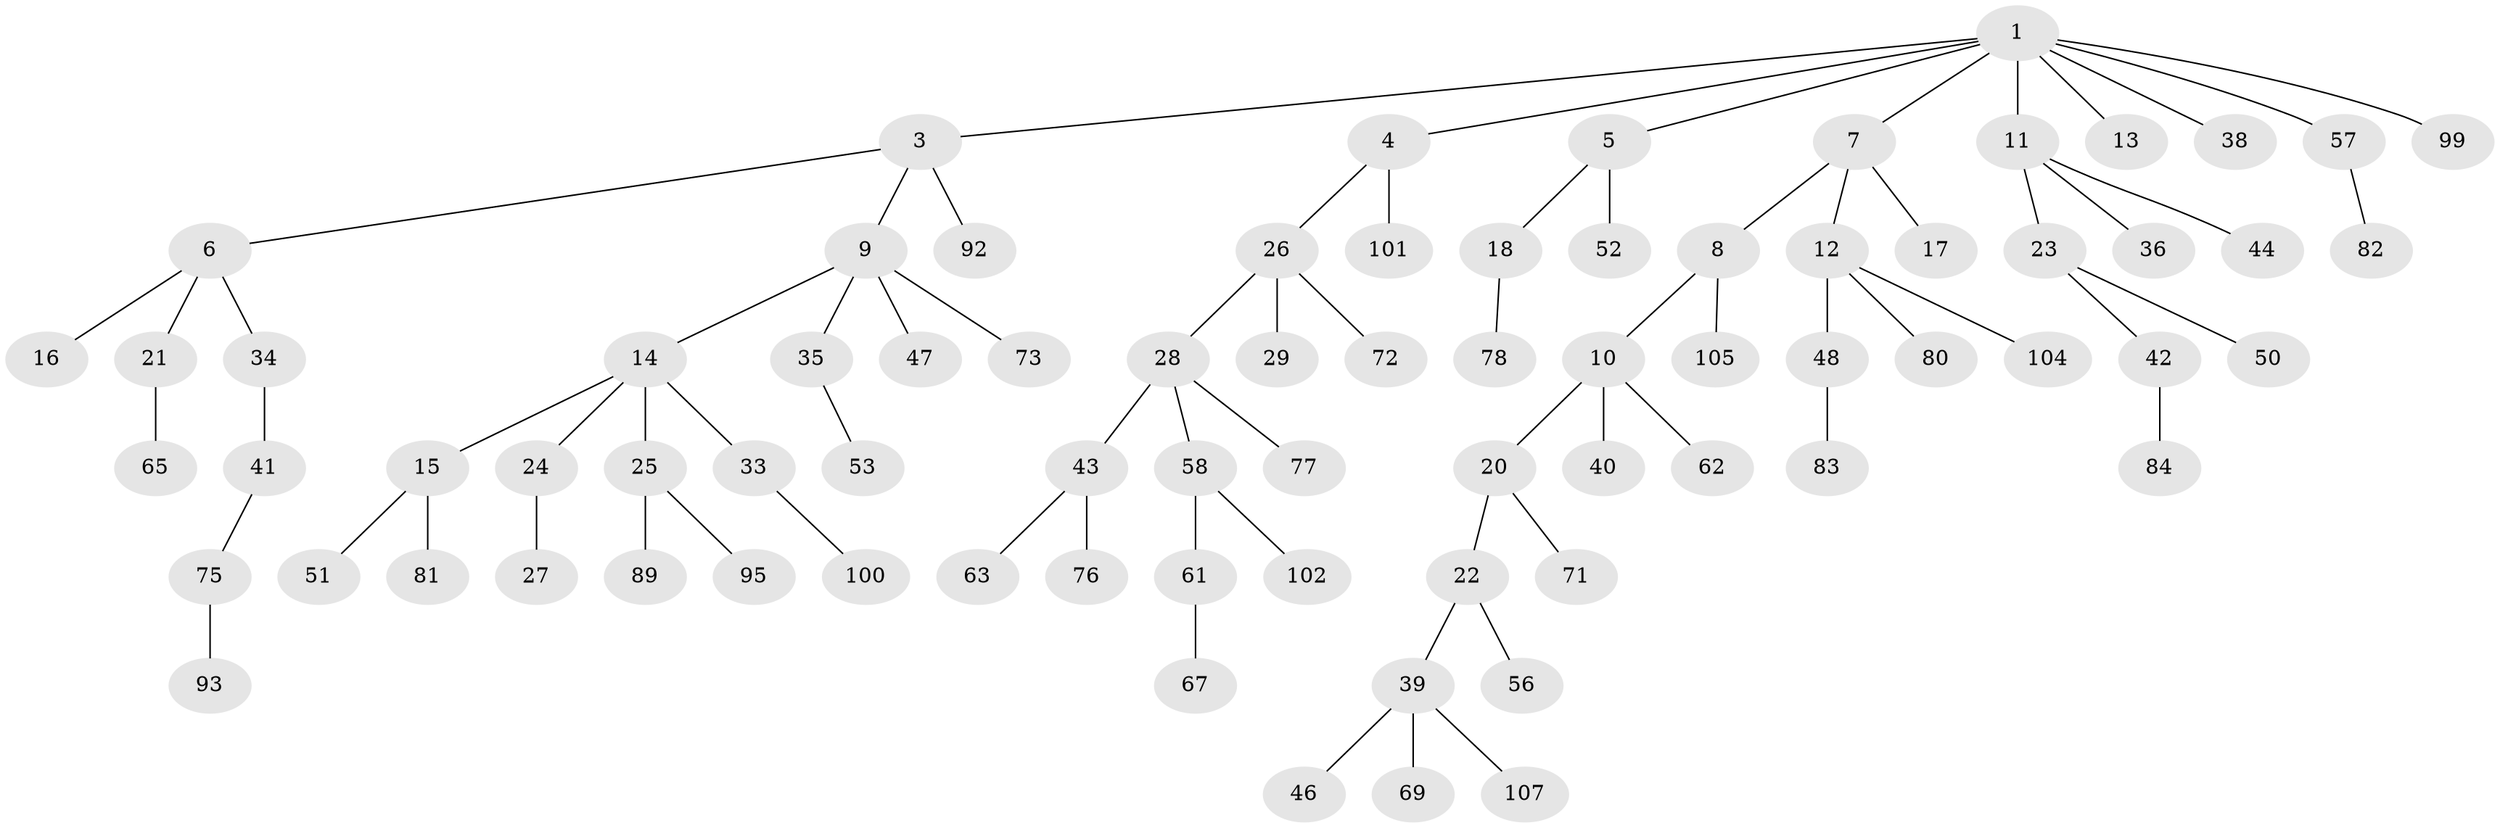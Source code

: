 // original degree distribution, {6: 0.01818181818181818, 5: 0.01818181818181818, 4: 0.10909090909090909, 3: 0.14545454545454545, 1: 0.509090909090909, 2: 0.2}
// Generated by graph-tools (version 1.1) at 2025/19/03/04/25 18:19:23]
// undirected, 77 vertices, 76 edges
graph export_dot {
graph [start="1"]
  node [color=gray90,style=filled];
  1 [super="+2"];
  3;
  4;
  5;
  6;
  7;
  8;
  9;
  10;
  11;
  12;
  13 [super="+19+87"];
  14 [super="+68"];
  15 [super="+59+30"];
  16;
  17;
  18;
  20 [super="+49"];
  21;
  22 [super="+55"];
  23;
  24;
  25;
  26;
  27;
  28 [super="+31"];
  29;
  33;
  34;
  35;
  36;
  38;
  39;
  40;
  41 [super="+45+64"];
  42;
  43 [super="+54"];
  44;
  46 [super="+85+60"];
  47;
  48 [super="+96"];
  50;
  51;
  52;
  53;
  56;
  57;
  58;
  61 [super="+70"];
  62;
  63 [super="+88"];
  65;
  67;
  69;
  71;
  72;
  73 [super="+97"];
  75;
  76;
  77;
  78;
  80;
  81;
  82;
  83 [super="+106"];
  84 [super="+90"];
  89;
  92 [super="+110"];
  93 [super="+108"];
  95;
  99;
  100;
  101;
  102;
  104 [super="+109"];
  105;
  107;
  1 -- 4;
  1 -- 5;
  1 -- 11;
  1 -- 38;
  1 -- 57;
  1 -- 99;
  1 -- 3;
  1 -- 7;
  1 -- 13;
  3 -- 6;
  3 -- 9;
  3 -- 92;
  4 -- 26;
  4 -- 101;
  5 -- 18;
  5 -- 52;
  6 -- 16;
  6 -- 21;
  6 -- 34;
  7 -- 8;
  7 -- 12;
  7 -- 17;
  8 -- 10;
  8 -- 105;
  9 -- 14;
  9 -- 35;
  9 -- 47;
  9 -- 73;
  10 -- 20;
  10 -- 40;
  10 -- 62;
  11 -- 23;
  11 -- 36;
  11 -- 44;
  12 -- 48;
  12 -- 80;
  12 -- 104;
  14 -- 15;
  14 -- 24;
  14 -- 25;
  14 -- 33;
  15 -- 81;
  15 -- 51;
  18 -- 78;
  20 -- 22;
  20 -- 71;
  21 -- 65;
  22 -- 39;
  22 -- 56;
  23 -- 42;
  23 -- 50;
  24 -- 27;
  25 -- 89;
  25 -- 95;
  26 -- 28;
  26 -- 29;
  26 -- 72;
  28 -- 58;
  28 -- 43;
  28 -- 77;
  33 -- 100;
  34 -- 41;
  35 -- 53;
  39 -- 46;
  39 -- 69;
  39 -- 107;
  41 -- 75;
  42 -- 84;
  43 -- 63;
  43 -- 76;
  48 -- 83;
  57 -- 82;
  58 -- 61;
  58 -- 102;
  61 -- 67;
  75 -- 93;
}

